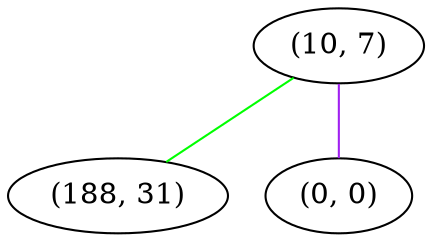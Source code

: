 graph "" {
"(10, 7)";
"(188, 31)";
"(0, 0)";
"(10, 7)" -- "(188, 31)"  [color=green, key=0, weight=2];
"(10, 7)" -- "(0, 0)"  [color=purple, key=0, weight=4];
}
